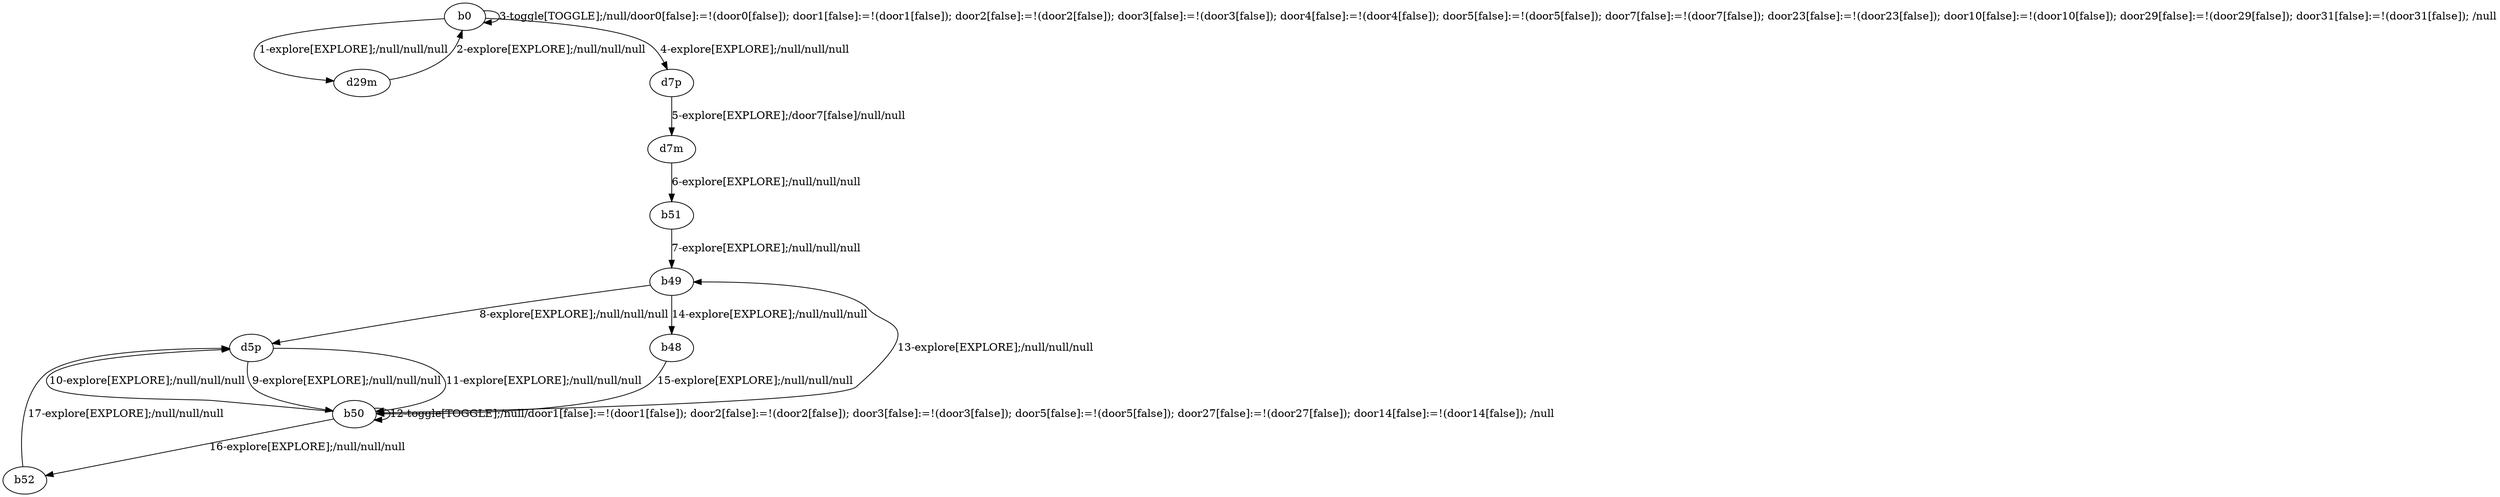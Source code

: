 # Total number of goals covered by this test: 6
# b51 --> b49
# b48 --> b50
# b50 --> b52
# b50 --> d5p
# d7m --> b51
# d5p --> b50

digraph g {
"b0" -> "d29m" [label = "1-explore[EXPLORE];/null/null/null"];
"d29m" -> "b0" [label = "2-explore[EXPLORE];/null/null/null"];
"b0" -> "b0" [label = "3-toggle[TOGGLE];/null/door0[false]:=!(door0[false]); door1[false]:=!(door1[false]); door2[false]:=!(door2[false]); door3[false]:=!(door3[false]); door4[false]:=!(door4[false]); door5[false]:=!(door5[false]); door7[false]:=!(door7[false]); door23[false]:=!(door23[false]); door10[false]:=!(door10[false]); door29[false]:=!(door29[false]); door31[false]:=!(door31[false]); /null"];
"b0" -> "d7p" [label = "4-explore[EXPLORE];/null/null/null"];
"d7p" -> "d7m" [label = "5-explore[EXPLORE];/door7[false]/null/null"];
"d7m" -> "b51" [label = "6-explore[EXPLORE];/null/null/null"];
"b51" -> "b49" [label = "7-explore[EXPLORE];/null/null/null"];
"b49" -> "d5p" [label = "8-explore[EXPLORE];/null/null/null"];
"d5p" -> "b50" [label = "9-explore[EXPLORE];/null/null/null"];
"b50" -> "d5p" [label = "10-explore[EXPLORE];/null/null/null"];
"d5p" -> "b50" [label = "11-explore[EXPLORE];/null/null/null"];
"b50" -> "b50" [label = "12-toggle[TOGGLE];/null/door1[false]:=!(door1[false]); door2[false]:=!(door2[false]); door3[false]:=!(door3[false]); door5[false]:=!(door5[false]); door27[false]:=!(door27[false]); door14[false]:=!(door14[false]); /null"];
"b50" -> "b49" [label = "13-explore[EXPLORE];/null/null/null"];
"b49" -> "b48" [label = "14-explore[EXPLORE];/null/null/null"];
"b48" -> "b50" [label = "15-explore[EXPLORE];/null/null/null"];
"b50" -> "b52" [label = "16-explore[EXPLORE];/null/null/null"];
"b52" -> "d5p" [label = "17-explore[EXPLORE];/null/null/null"];
}